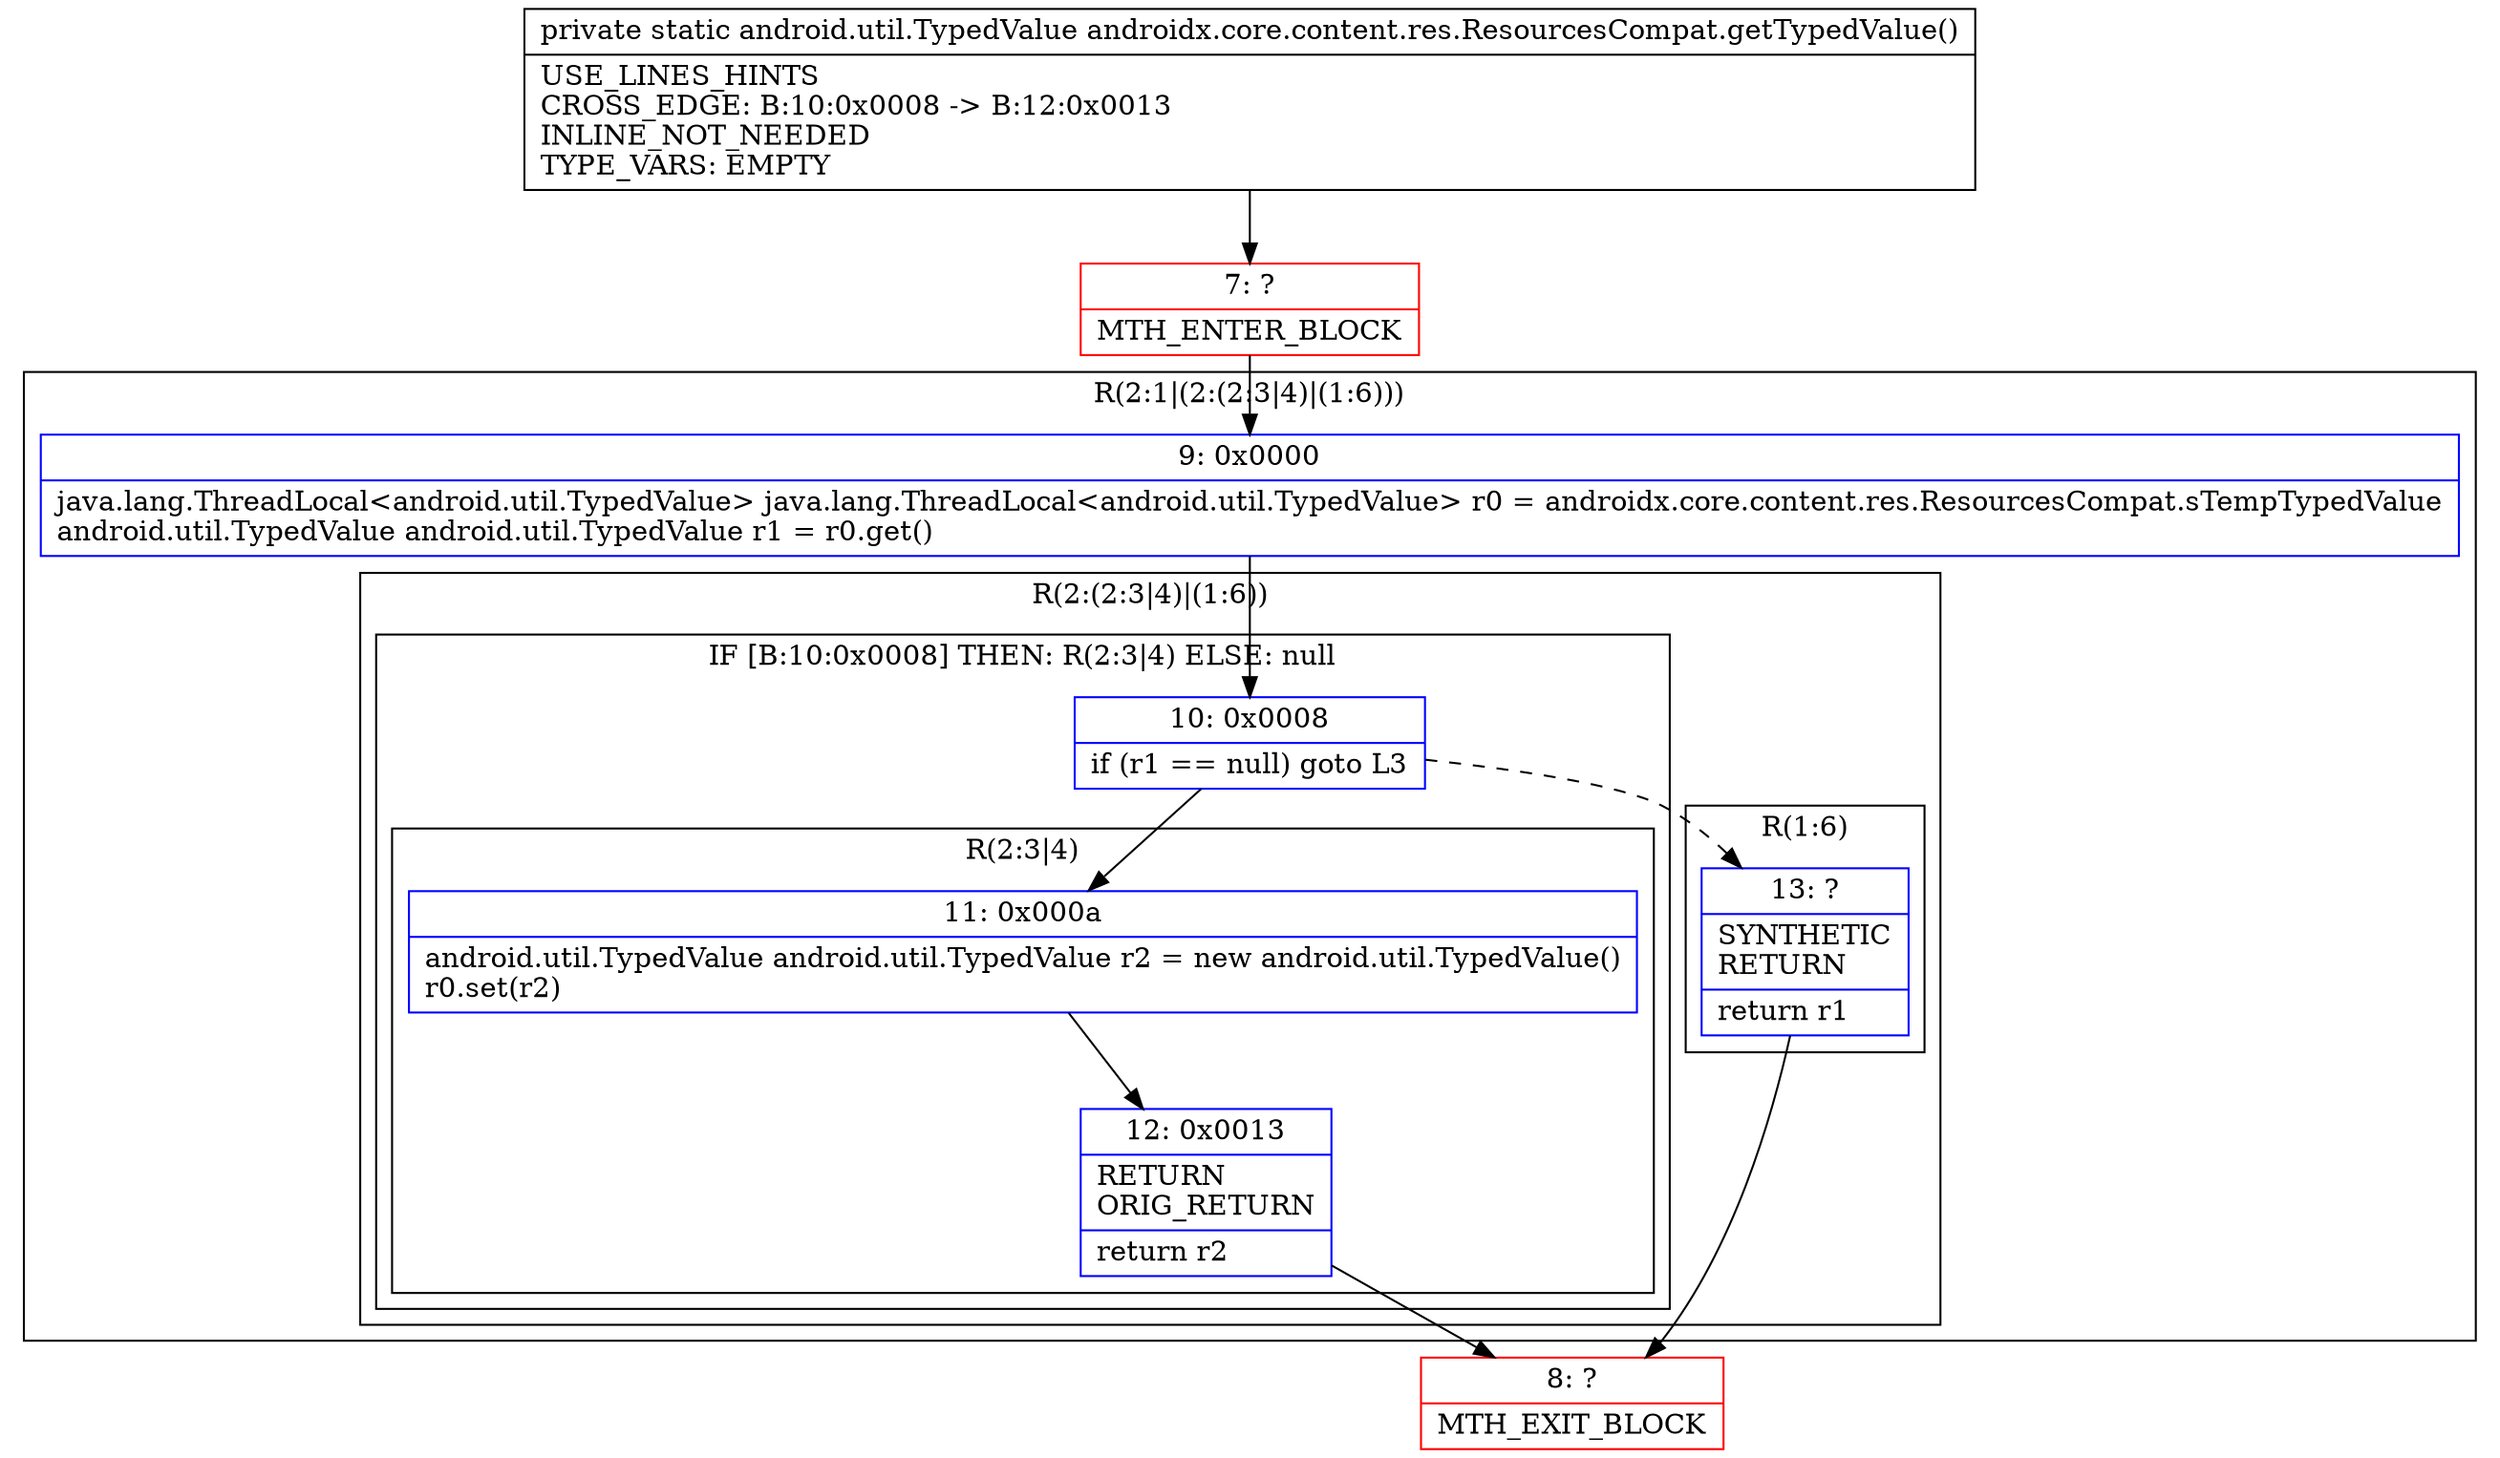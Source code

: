 digraph "CFG forandroidx.core.content.res.ResourcesCompat.getTypedValue()Landroid\/util\/TypedValue;" {
subgraph cluster_Region_289639605 {
label = "R(2:1|(2:(2:3|4)|(1:6)))";
node [shape=record,color=blue];
Node_9 [shape=record,label="{9\:\ 0x0000|java.lang.ThreadLocal\<android.util.TypedValue\> java.lang.ThreadLocal\<android.util.TypedValue\> r0 = androidx.core.content.res.ResourcesCompat.sTempTypedValue\landroid.util.TypedValue android.util.TypedValue r1 = r0.get()\l}"];
subgraph cluster_Region_2013755479 {
label = "R(2:(2:3|4)|(1:6))";
node [shape=record,color=blue];
subgraph cluster_IfRegion_226159117 {
label = "IF [B:10:0x0008] THEN: R(2:3|4) ELSE: null";
node [shape=record,color=blue];
Node_10 [shape=record,label="{10\:\ 0x0008|if (r1 == null) goto L3\l}"];
subgraph cluster_Region_489310859 {
label = "R(2:3|4)";
node [shape=record,color=blue];
Node_11 [shape=record,label="{11\:\ 0x000a|android.util.TypedValue android.util.TypedValue r2 = new android.util.TypedValue()\lr0.set(r2)\l}"];
Node_12 [shape=record,label="{12\:\ 0x0013|RETURN\lORIG_RETURN\l|return r2\l}"];
}
}
subgraph cluster_Region_572353832 {
label = "R(1:6)";
node [shape=record,color=blue];
Node_13 [shape=record,label="{13\:\ ?|SYNTHETIC\lRETURN\l|return r1\l}"];
}
}
}
Node_7 [shape=record,color=red,label="{7\:\ ?|MTH_ENTER_BLOCK\l}"];
Node_8 [shape=record,color=red,label="{8\:\ ?|MTH_EXIT_BLOCK\l}"];
MethodNode[shape=record,label="{private static android.util.TypedValue androidx.core.content.res.ResourcesCompat.getTypedValue()  | USE_LINES_HINTS\lCROSS_EDGE: B:10:0x0008 \-\> B:12:0x0013\lINLINE_NOT_NEEDED\lTYPE_VARS: EMPTY\l}"];
MethodNode -> Node_7;Node_9 -> Node_10;
Node_10 -> Node_11;
Node_10 -> Node_13[style=dashed];
Node_11 -> Node_12;
Node_12 -> Node_8;
Node_13 -> Node_8;
Node_7 -> Node_9;
}

